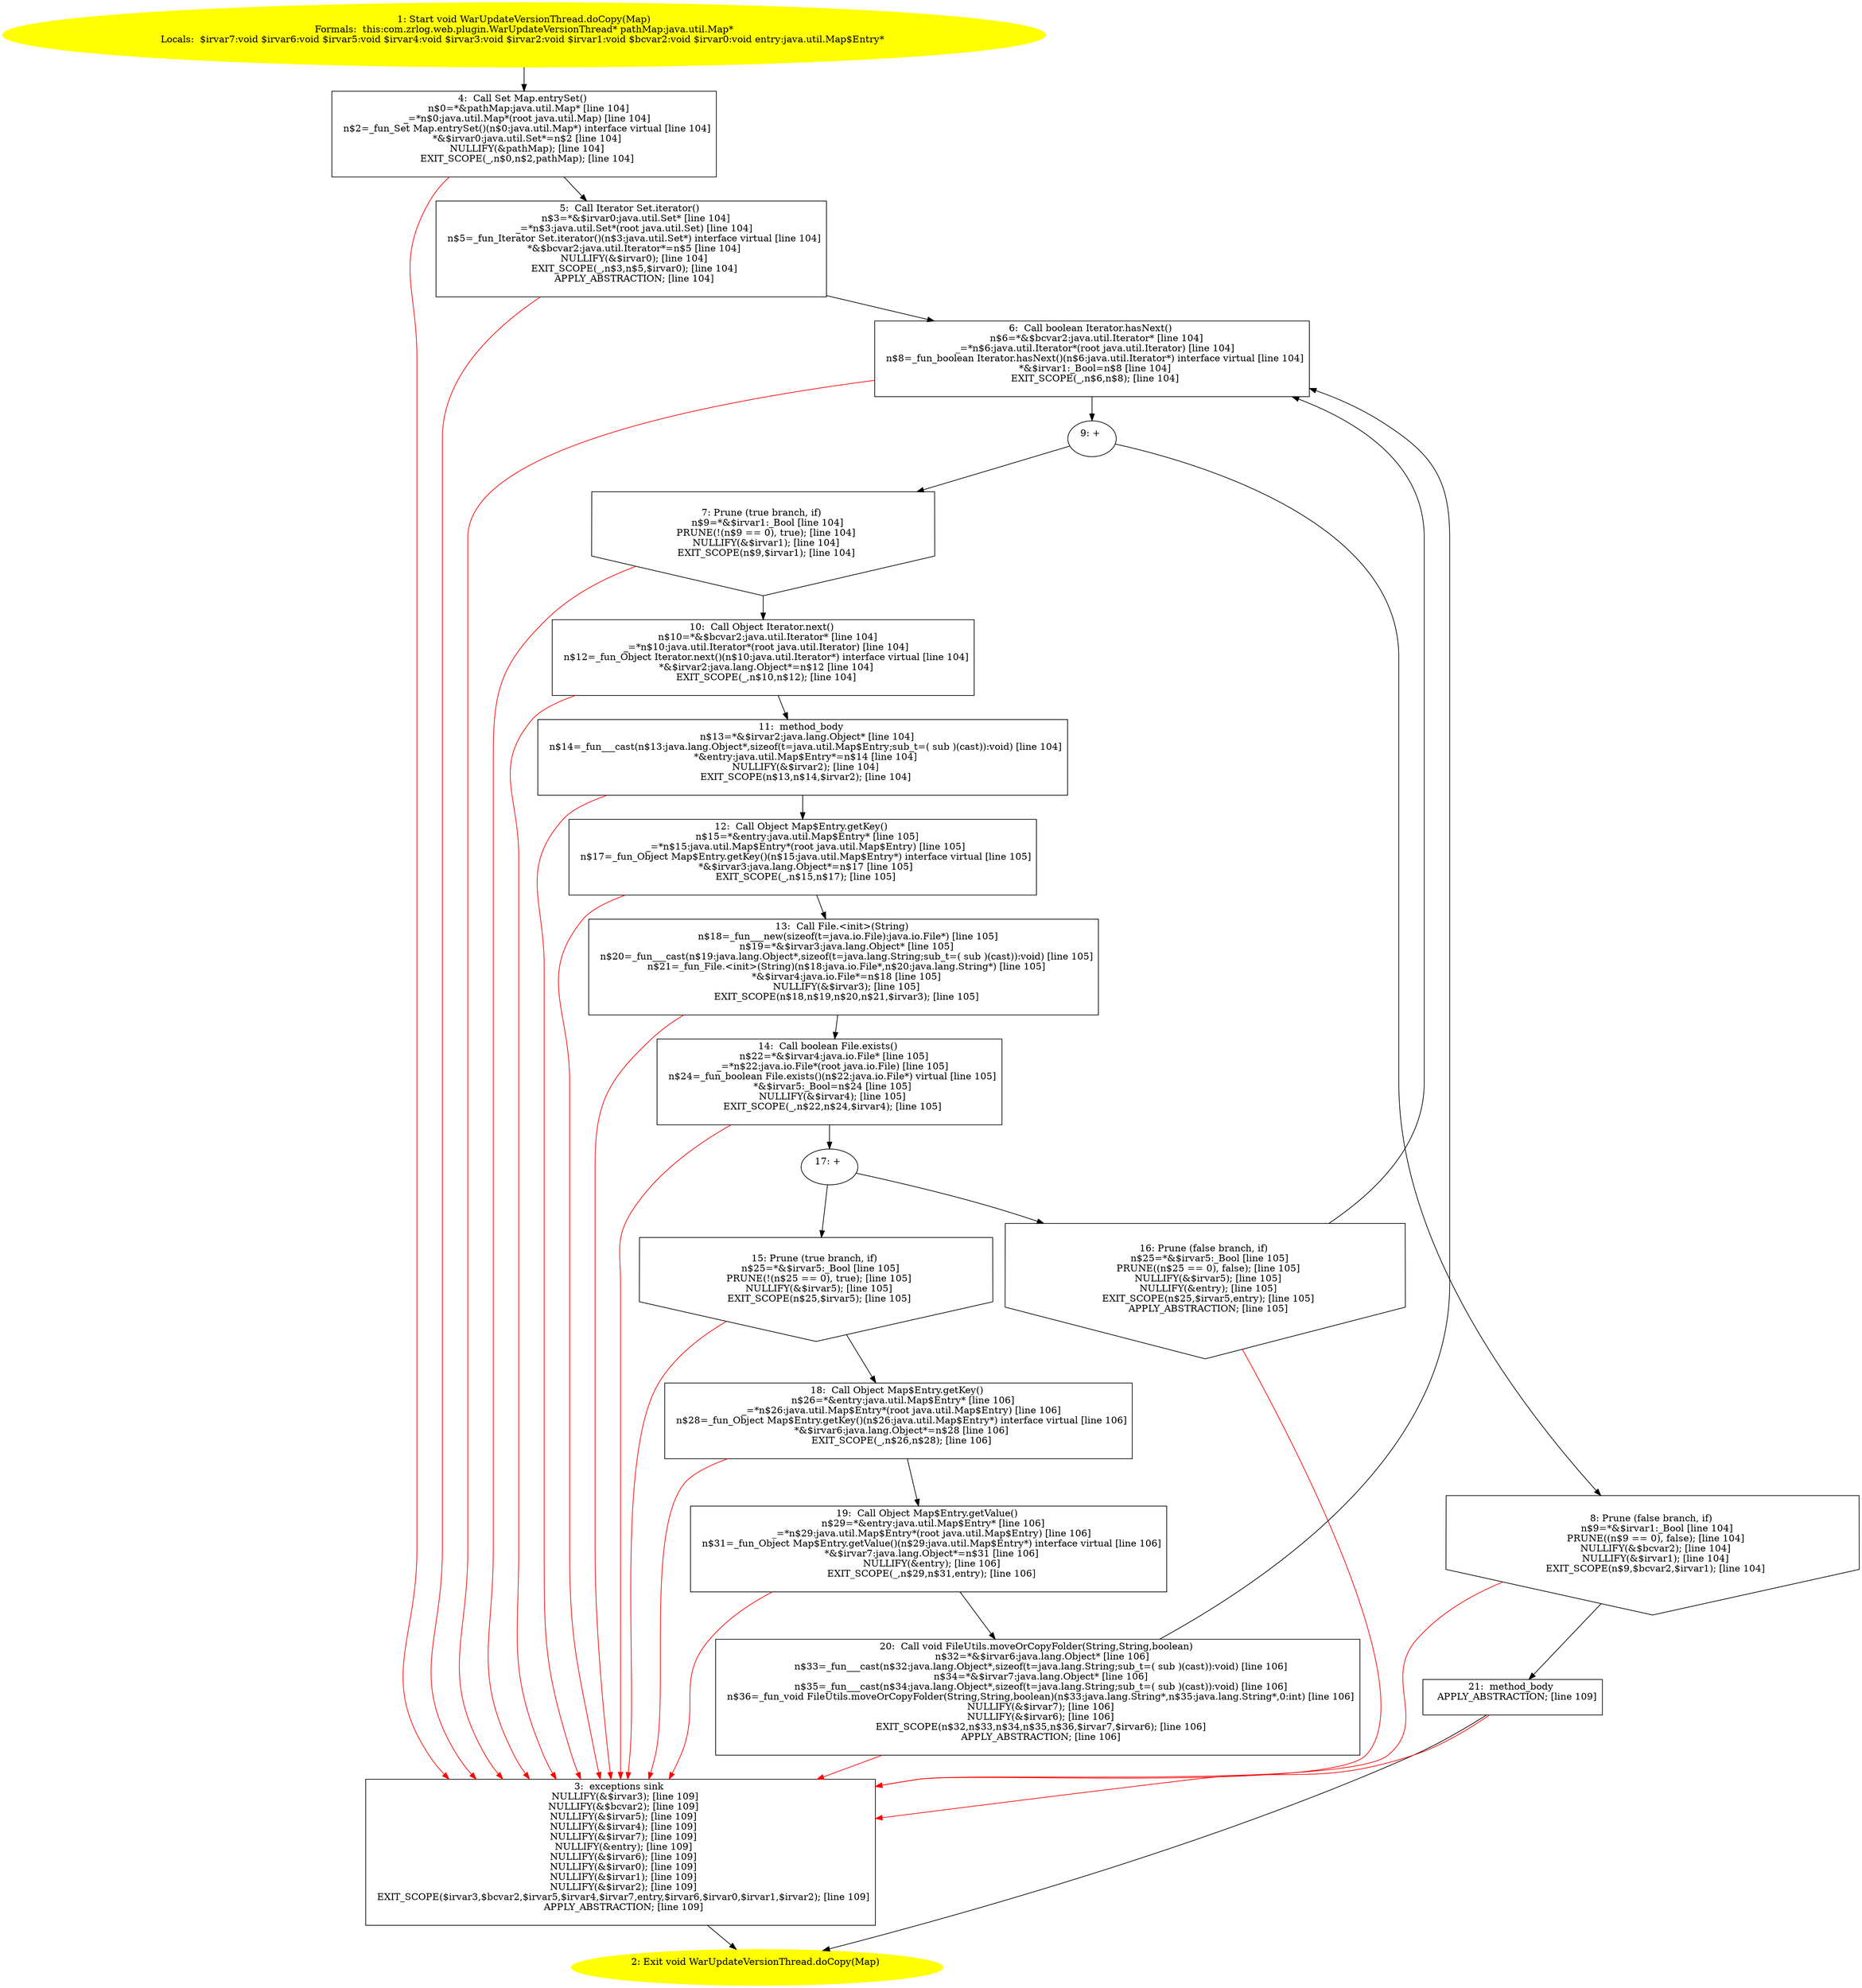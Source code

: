 /* @generated */
digraph cfg {
"com.zrlog.web.plugin.WarUpdateVersionThread.doCopy(java.util.Map):void.a552049d5549d17da8315bc0c5f8dcbd_1" [label="1: Start void WarUpdateVersionThread.doCopy(Map)\nFormals:  this:com.zrlog.web.plugin.WarUpdateVersionThread* pathMap:java.util.Map*\nLocals:  $irvar7:void $irvar6:void $irvar5:void $irvar4:void $irvar3:void $irvar2:void $irvar1:void $bcvar2:void $irvar0:void entry:java.util.Map$Entry* \n  " color=yellow style=filled]
	

	 "com.zrlog.web.plugin.WarUpdateVersionThread.doCopy(java.util.Map):void.a552049d5549d17da8315bc0c5f8dcbd_1" -> "com.zrlog.web.plugin.WarUpdateVersionThread.doCopy(java.util.Map):void.a552049d5549d17da8315bc0c5f8dcbd_4" ;
"com.zrlog.web.plugin.WarUpdateVersionThread.doCopy(java.util.Map):void.a552049d5549d17da8315bc0c5f8dcbd_2" [label="2: Exit void WarUpdateVersionThread.doCopy(Map) \n  " color=yellow style=filled]
	

"com.zrlog.web.plugin.WarUpdateVersionThread.doCopy(java.util.Map):void.a552049d5549d17da8315bc0c5f8dcbd_3" [label="3:  exceptions sink \n   NULLIFY(&$irvar3); [line 109]\n  NULLIFY(&$bcvar2); [line 109]\n  NULLIFY(&$irvar5); [line 109]\n  NULLIFY(&$irvar4); [line 109]\n  NULLIFY(&$irvar7); [line 109]\n  NULLIFY(&entry); [line 109]\n  NULLIFY(&$irvar6); [line 109]\n  NULLIFY(&$irvar0); [line 109]\n  NULLIFY(&$irvar1); [line 109]\n  NULLIFY(&$irvar2); [line 109]\n  EXIT_SCOPE($irvar3,$bcvar2,$irvar5,$irvar4,$irvar7,entry,$irvar6,$irvar0,$irvar1,$irvar2); [line 109]\n  APPLY_ABSTRACTION; [line 109]\n " shape="box"]
	

	 "com.zrlog.web.plugin.WarUpdateVersionThread.doCopy(java.util.Map):void.a552049d5549d17da8315bc0c5f8dcbd_3" -> "com.zrlog.web.plugin.WarUpdateVersionThread.doCopy(java.util.Map):void.a552049d5549d17da8315bc0c5f8dcbd_2" ;
"com.zrlog.web.plugin.WarUpdateVersionThread.doCopy(java.util.Map):void.a552049d5549d17da8315bc0c5f8dcbd_4" [label="4:  Call Set Map.entrySet() \n   n$0=*&pathMap:java.util.Map* [line 104]\n  _=*n$0:java.util.Map*(root java.util.Map) [line 104]\n  n$2=_fun_Set Map.entrySet()(n$0:java.util.Map*) interface virtual [line 104]\n  *&$irvar0:java.util.Set*=n$2 [line 104]\n  NULLIFY(&pathMap); [line 104]\n  EXIT_SCOPE(_,n$0,n$2,pathMap); [line 104]\n " shape="box"]
	

	 "com.zrlog.web.plugin.WarUpdateVersionThread.doCopy(java.util.Map):void.a552049d5549d17da8315bc0c5f8dcbd_4" -> "com.zrlog.web.plugin.WarUpdateVersionThread.doCopy(java.util.Map):void.a552049d5549d17da8315bc0c5f8dcbd_5" ;
	 "com.zrlog.web.plugin.WarUpdateVersionThread.doCopy(java.util.Map):void.a552049d5549d17da8315bc0c5f8dcbd_4" -> "com.zrlog.web.plugin.WarUpdateVersionThread.doCopy(java.util.Map):void.a552049d5549d17da8315bc0c5f8dcbd_3" [color="red" ];
"com.zrlog.web.plugin.WarUpdateVersionThread.doCopy(java.util.Map):void.a552049d5549d17da8315bc0c5f8dcbd_5" [label="5:  Call Iterator Set.iterator() \n   n$3=*&$irvar0:java.util.Set* [line 104]\n  _=*n$3:java.util.Set*(root java.util.Set) [line 104]\n  n$5=_fun_Iterator Set.iterator()(n$3:java.util.Set*) interface virtual [line 104]\n  *&$bcvar2:java.util.Iterator*=n$5 [line 104]\n  NULLIFY(&$irvar0); [line 104]\n  EXIT_SCOPE(_,n$3,n$5,$irvar0); [line 104]\n  APPLY_ABSTRACTION; [line 104]\n " shape="box"]
	

	 "com.zrlog.web.plugin.WarUpdateVersionThread.doCopy(java.util.Map):void.a552049d5549d17da8315bc0c5f8dcbd_5" -> "com.zrlog.web.plugin.WarUpdateVersionThread.doCopy(java.util.Map):void.a552049d5549d17da8315bc0c5f8dcbd_6" ;
	 "com.zrlog.web.plugin.WarUpdateVersionThread.doCopy(java.util.Map):void.a552049d5549d17da8315bc0c5f8dcbd_5" -> "com.zrlog.web.plugin.WarUpdateVersionThread.doCopy(java.util.Map):void.a552049d5549d17da8315bc0c5f8dcbd_3" [color="red" ];
"com.zrlog.web.plugin.WarUpdateVersionThread.doCopy(java.util.Map):void.a552049d5549d17da8315bc0c5f8dcbd_6" [label="6:  Call boolean Iterator.hasNext() \n   n$6=*&$bcvar2:java.util.Iterator* [line 104]\n  _=*n$6:java.util.Iterator*(root java.util.Iterator) [line 104]\n  n$8=_fun_boolean Iterator.hasNext()(n$6:java.util.Iterator*) interface virtual [line 104]\n  *&$irvar1:_Bool=n$8 [line 104]\n  EXIT_SCOPE(_,n$6,n$8); [line 104]\n " shape="box"]
	

	 "com.zrlog.web.plugin.WarUpdateVersionThread.doCopy(java.util.Map):void.a552049d5549d17da8315bc0c5f8dcbd_6" -> "com.zrlog.web.plugin.WarUpdateVersionThread.doCopy(java.util.Map):void.a552049d5549d17da8315bc0c5f8dcbd_9" ;
	 "com.zrlog.web.plugin.WarUpdateVersionThread.doCopy(java.util.Map):void.a552049d5549d17da8315bc0c5f8dcbd_6" -> "com.zrlog.web.plugin.WarUpdateVersionThread.doCopy(java.util.Map):void.a552049d5549d17da8315bc0c5f8dcbd_3" [color="red" ];
"com.zrlog.web.plugin.WarUpdateVersionThread.doCopy(java.util.Map):void.a552049d5549d17da8315bc0c5f8dcbd_7" [label="7: Prune (true branch, if) \n   n$9=*&$irvar1:_Bool [line 104]\n  PRUNE(!(n$9 == 0), true); [line 104]\n  NULLIFY(&$irvar1); [line 104]\n  EXIT_SCOPE(n$9,$irvar1); [line 104]\n " shape="invhouse"]
	

	 "com.zrlog.web.plugin.WarUpdateVersionThread.doCopy(java.util.Map):void.a552049d5549d17da8315bc0c5f8dcbd_7" -> "com.zrlog.web.plugin.WarUpdateVersionThread.doCopy(java.util.Map):void.a552049d5549d17da8315bc0c5f8dcbd_10" ;
	 "com.zrlog.web.plugin.WarUpdateVersionThread.doCopy(java.util.Map):void.a552049d5549d17da8315bc0c5f8dcbd_7" -> "com.zrlog.web.plugin.WarUpdateVersionThread.doCopy(java.util.Map):void.a552049d5549d17da8315bc0c5f8dcbd_3" [color="red" ];
"com.zrlog.web.plugin.WarUpdateVersionThread.doCopy(java.util.Map):void.a552049d5549d17da8315bc0c5f8dcbd_8" [label="8: Prune (false branch, if) \n   n$9=*&$irvar1:_Bool [line 104]\n  PRUNE((n$9 == 0), false); [line 104]\n  NULLIFY(&$bcvar2); [line 104]\n  NULLIFY(&$irvar1); [line 104]\n  EXIT_SCOPE(n$9,$bcvar2,$irvar1); [line 104]\n " shape="invhouse"]
	

	 "com.zrlog.web.plugin.WarUpdateVersionThread.doCopy(java.util.Map):void.a552049d5549d17da8315bc0c5f8dcbd_8" -> "com.zrlog.web.plugin.WarUpdateVersionThread.doCopy(java.util.Map):void.a552049d5549d17da8315bc0c5f8dcbd_21" ;
	 "com.zrlog.web.plugin.WarUpdateVersionThread.doCopy(java.util.Map):void.a552049d5549d17da8315bc0c5f8dcbd_8" -> "com.zrlog.web.plugin.WarUpdateVersionThread.doCopy(java.util.Map):void.a552049d5549d17da8315bc0c5f8dcbd_3" [color="red" ];
"com.zrlog.web.plugin.WarUpdateVersionThread.doCopy(java.util.Map):void.a552049d5549d17da8315bc0c5f8dcbd_9" [label="9: + \n  " ]
	

	 "com.zrlog.web.plugin.WarUpdateVersionThread.doCopy(java.util.Map):void.a552049d5549d17da8315bc0c5f8dcbd_9" -> "com.zrlog.web.plugin.WarUpdateVersionThread.doCopy(java.util.Map):void.a552049d5549d17da8315bc0c5f8dcbd_7" ;
	 "com.zrlog.web.plugin.WarUpdateVersionThread.doCopy(java.util.Map):void.a552049d5549d17da8315bc0c5f8dcbd_9" -> "com.zrlog.web.plugin.WarUpdateVersionThread.doCopy(java.util.Map):void.a552049d5549d17da8315bc0c5f8dcbd_8" ;
"com.zrlog.web.plugin.WarUpdateVersionThread.doCopy(java.util.Map):void.a552049d5549d17da8315bc0c5f8dcbd_10" [label="10:  Call Object Iterator.next() \n   n$10=*&$bcvar2:java.util.Iterator* [line 104]\n  _=*n$10:java.util.Iterator*(root java.util.Iterator) [line 104]\n  n$12=_fun_Object Iterator.next()(n$10:java.util.Iterator*) interface virtual [line 104]\n  *&$irvar2:java.lang.Object*=n$12 [line 104]\n  EXIT_SCOPE(_,n$10,n$12); [line 104]\n " shape="box"]
	

	 "com.zrlog.web.plugin.WarUpdateVersionThread.doCopy(java.util.Map):void.a552049d5549d17da8315bc0c5f8dcbd_10" -> "com.zrlog.web.plugin.WarUpdateVersionThread.doCopy(java.util.Map):void.a552049d5549d17da8315bc0c5f8dcbd_11" ;
	 "com.zrlog.web.plugin.WarUpdateVersionThread.doCopy(java.util.Map):void.a552049d5549d17da8315bc0c5f8dcbd_10" -> "com.zrlog.web.plugin.WarUpdateVersionThread.doCopy(java.util.Map):void.a552049d5549d17da8315bc0c5f8dcbd_3" [color="red" ];
"com.zrlog.web.plugin.WarUpdateVersionThread.doCopy(java.util.Map):void.a552049d5549d17da8315bc0c5f8dcbd_11" [label="11:  method_body \n   n$13=*&$irvar2:java.lang.Object* [line 104]\n  n$14=_fun___cast(n$13:java.lang.Object*,sizeof(t=java.util.Map$Entry;sub_t=( sub )(cast)):void) [line 104]\n  *&entry:java.util.Map$Entry*=n$14 [line 104]\n  NULLIFY(&$irvar2); [line 104]\n  EXIT_SCOPE(n$13,n$14,$irvar2); [line 104]\n " shape="box"]
	

	 "com.zrlog.web.plugin.WarUpdateVersionThread.doCopy(java.util.Map):void.a552049d5549d17da8315bc0c5f8dcbd_11" -> "com.zrlog.web.plugin.WarUpdateVersionThread.doCopy(java.util.Map):void.a552049d5549d17da8315bc0c5f8dcbd_12" ;
	 "com.zrlog.web.plugin.WarUpdateVersionThread.doCopy(java.util.Map):void.a552049d5549d17da8315bc0c5f8dcbd_11" -> "com.zrlog.web.plugin.WarUpdateVersionThread.doCopy(java.util.Map):void.a552049d5549d17da8315bc0c5f8dcbd_3" [color="red" ];
"com.zrlog.web.plugin.WarUpdateVersionThread.doCopy(java.util.Map):void.a552049d5549d17da8315bc0c5f8dcbd_12" [label="12:  Call Object Map$Entry.getKey() \n   n$15=*&entry:java.util.Map$Entry* [line 105]\n  _=*n$15:java.util.Map$Entry*(root java.util.Map$Entry) [line 105]\n  n$17=_fun_Object Map$Entry.getKey()(n$15:java.util.Map$Entry*) interface virtual [line 105]\n  *&$irvar3:java.lang.Object*=n$17 [line 105]\n  EXIT_SCOPE(_,n$15,n$17); [line 105]\n " shape="box"]
	

	 "com.zrlog.web.plugin.WarUpdateVersionThread.doCopy(java.util.Map):void.a552049d5549d17da8315bc0c5f8dcbd_12" -> "com.zrlog.web.plugin.WarUpdateVersionThread.doCopy(java.util.Map):void.a552049d5549d17da8315bc0c5f8dcbd_13" ;
	 "com.zrlog.web.plugin.WarUpdateVersionThread.doCopy(java.util.Map):void.a552049d5549d17da8315bc0c5f8dcbd_12" -> "com.zrlog.web.plugin.WarUpdateVersionThread.doCopy(java.util.Map):void.a552049d5549d17da8315bc0c5f8dcbd_3" [color="red" ];
"com.zrlog.web.plugin.WarUpdateVersionThread.doCopy(java.util.Map):void.a552049d5549d17da8315bc0c5f8dcbd_13" [label="13:  Call File.<init>(String) \n   n$18=_fun___new(sizeof(t=java.io.File):java.io.File*) [line 105]\n  n$19=*&$irvar3:java.lang.Object* [line 105]\n  n$20=_fun___cast(n$19:java.lang.Object*,sizeof(t=java.lang.String;sub_t=( sub )(cast)):void) [line 105]\n  n$21=_fun_File.<init>(String)(n$18:java.io.File*,n$20:java.lang.String*) [line 105]\n  *&$irvar4:java.io.File*=n$18 [line 105]\n  NULLIFY(&$irvar3); [line 105]\n  EXIT_SCOPE(n$18,n$19,n$20,n$21,$irvar3); [line 105]\n " shape="box"]
	

	 "com.zrlog.web.plugin.WarUpdateVersionThread.doCopy(java.util.Map):void.a552049d5549d17da8315bc0c5f8dcbd_13" -> "com.zrlog.web.plugin.WarUpdateVersionThread.doCopy(java.util.Map):void.a552049d5549d17da8315bc0c5f8dcbd_14" ;
	 "com.zrlog.web.plugin.WarUpdateVersionThread.doCopy(java.util.Map):void.a552049d5549d17da8315bc0c5f8dcbd_13" -> "com.zrlog.web.plugin.WarUpdateVersionThread.doCopy(java.util.Map):void.a552049d5549d17da8315bc0c5f8dcbd_3" [color="red" ];
"com.zrlog.web.plugin.WarUpdateVersionThread.doCopy(java.util.Map):void.a552049d5549d17da8315bc0c5f8dcbd_14" [label="14:  Call boolean File.exists() \n   n$22=*&$irvar4:java.io.File* [line 105]\n  _=*n$22:java.io.File*(root java.io.File) [line 105]\n  n$24=_fun_boolean File.exists()(n$22:java.io.File*) virtual [line 105]\n  *&$irvar5:_Bool=n$24 [line 105]\n  NULLIFY(&$irvar4); [line 105]\n  EXIT_SCOPE(_,n$22,n$24,$irvar4); [line 105]\n " shape="box"]
	

	 "com.zrlog.web.plugin.WarUpdateVersionThread.doCopy(java.util.Map):void.a552049d5549d17da8315bc0c5f8dcbd_14" -> "com.zrlog.web.plugin.WarUpdateVersionThread.doCopy(java.util.Map):void.a552049d5549d17da8315bc0c5f8dcbd_17" ;
	 "com.zrlog.web.plugin.WarUpdateVersionThread.doCopy(java.util.Map):void.a552049d5549d17da8315bc0c5f8dcbd_14" -> "com.zrlog.web.plugin.WarUpdateVersionThread.doCopy(java.util.Map):void.a552049d5549d17da8315bc0c5f8dcbd_3" [color="red" ];
"com.zrlog.web.plugin.WarUpdateVersionThread.doCopy(java.util.Map):void.a552049d5549d17da8315bc0c5f8dcbd_15" [label="15: Prune (true branch, if) \n   n$25=*&$irvar5:_Bool [line 105]\n  PRUNE(!(n$25 == 0), true); [line 105]\n  NULLIFY(&$irvar5); [line 105]\n  EXIT_SCOPE(n$25,$irvar5); [line 105]\n " shape="invhouse"]
	

	 "com.zrlog.web.plugin.WarUpdateVersionThread.doCopy(java.util.Map):void.a552049d5549d17da8315bc0c5f8dcbd_15" -> "com.zrlog.web.plugin.WarUpdateVersionThread.doCopy(java.util.Map):void.a552049d5549d17da8315bc0c5f8dcbd_18" ;
	 "com.zrlog.web.plugin.WarUpdateVersionThread.doCopy(java.util.Map):void.a552049d5549d17da8315bc0c5f8dcbd_15" -> "com.zrlog.web.plugin.WarUpdateVersionThread.doCopy(java.util.Map):void.a552049d5549d17da8315bc0c5f8dcbd_3" [color="red" ];
"com.zrlog.web.plugin.WarUpdateVersionThread.doCopy(java.util.Map):void.a552049d5549d17da8315bc0c5f8dcbd_16" [label="16: Prune (false branch, if) \n   n$25=*&$irvar5:_Bool [line 105]\n  PRUNE((n$25 == 0), false); [line 105]\n  NULLIFY(&$irvar5); [line 105]\n  NULLIFY(&entry); [line 105]\n  EXIT_SCOPE(n$25,$irvar5,entry); [line 105]\n  APPLY_ABSTRACTION; [line 105]\n " shape="invhouse"]
	

	 "com.zrlog.web.plugin.WarUpdateVersionThread.doCopy(java.util.Map):void.a552049d5549d17da8315bc0c5f8dcbd_16" -> "com.zrlog.web.plugin.WarUpdateVersionThread.doCopy(java.util.Map):void.a552049d5549d17da8315bc0c5f8dcbd_6" ;
	 "com.zrlog.web.plugin.WarUpdateVersionThread.doCopy(java.util.Map):void.a552049d5549d17da8315bc0c5f8dcbd_16" -> "com.zrlog.web.plugin.WarUpdateVersionThread.doCopy(java.util.Map):void.a552049d5549d17da8315bc0c5f8dcbd_3" [color="red" ];
"com.zrlog.web.plugin.WarUpdateVersionThread.doCopy(java.util.Map):void.a552049d5549d17da8315bc0c5f8dcbd_17" [label="17: + \n  " ]
	

	 "com.zrlog.web.plugin.WarUpdateVersionThread.doCopy(java.util.Map):void.a552049d5549d17da8315bc0c5f8dcbd_17" -> "com.zrlog.web.plugin.WarUpdateVersionThread.doCopy(java.util.Map):void.a552049d5549d17da8315bc0c5f8dcbd_15" ;
	 "com.zrlog.web.plugin.WarUpdateVersionThread.doCopy(java.util.Map):void.a552049d5549d17da8315bc0c5f8dcbd_17" -> "com.zrlog.web.plugin.WarUpdateVersionThread.doCopy(java.util.Map):void.a552049d5549d17da8315bc0c5f8dcbd_16" ;
"com.zrlog.web.plugin.WarUpdateVersionThread.doCopy(java.util.Map):void.a552049d5549d17da8315bc0c5f8dcbd_18" [label="18:  Call Object Map$Entry.getKey() \n   n$26=*&entry:java.util.Map$Entry* [line 106]\n  _=*n$26:java.util.Map$Entry*(root java.util.Map$Entry) [line 106]\n  n$28=_fun_Object Map$Entry.getKey()(n$26:java.util.Map$Entry*) interface virtual [line 106]\n  *&$irvar6:java.lang.Object*=n$28 [line 106]\n  EXIT_SCOPE(_,n$26,n$28); [line 106]\n " shape="box"]
	

	 "com.zrlog.web.plugin.WarUpdateVersionThread.doCopy(java.util.Map):void.a552049d5549d17da8315bc0c5f8dcbd_18" -> "com.zrlog.web.plugin.WarUpdateVersionThread.doCopy(java.util.Map):void.a552049d5549d17da8315bc0c5f8dcbd_19" ;
	 "com.zrlog.web.plugin.WarUpdateVersionThread.doCopy(java.util.Map):void.a552049d5549d17da8315bc0c5f8dcbd_18" -> "com.zrlog.web.plugin.WarUpdateVersionThread.doCopy(java.util.Map):void.a552049d5549d17da8315bc0c5f8dcbd_3" [color="red" ];
"com.zrlog.web.plugin.WarUpdateVersionThread.doCopy(java.util.Map):void.a552049d5549d17da8315bc0c5f8dcbd_19" [label="19:  Call Object Map$Entry.getValue() \n   n$29=*&entry:java.util.Map$Entry* [line 106]\n  _=*n$29:java.util.Map$Entry*(root java.util.Map$Entry) [line 106]\n  n$31=_fun_Object Map$Entry.getValue()(n$29:java.util.Map$Entry*) interface virtual [line 106]\n  *&$irvar7:java.lang.Object*=n$31 [line 106]\n  NULLIFY(&entry); [line 106]\n  EXIT_SCOPE(_,n$29,n$31,entry); [line 106]\n " shape="box"]
	

	 "com.zrlog.web.plugin.WarUpdateVersionThread.doCopy(java.util.Map):void.a552049d5549d17da8315bc0c5f8dcbd_19" -> "com.zrlog.web.plugin.WarUpdateVersionThread.doCopy(java.util.Map):void.a552049d5549d17da8315bc0c5f8dcbd_20" ;
	 "com.zrlog.web.plugin.WarUpdateVersionThread.doCopy(java.util.Map):void.a552049d5549d17da8315bc0c5f8dcbd_19" -> "com.zrlog.web.plugin.WarUpdateVersionThread.doCopy(java.util.Map):void.a552049d5549d17da8315bc0c5f8dcbd_3" [color="red" ];
"com.zrlog.web.plugin.WarUpdateVersionThread.doCopy(java.util.Map):void.a552049d5549d17da8315bc0c5f8dcbd_20" [label="20:  Call void FileUtils.moveOrCopyFolder(String,String,boolean) \n   n$32=*&$irvar6:java.lang.Object* [line 106]\n  n$33=_fun___cast(n$32:java.lang.Object*,sizeof(t=java.lang.String;sub_t=( sub )(cast)):void) [line 106]\n  n$34=*&$irvar7:java.lang.Object* [line 106]\n  n$35=_fun___cast(n$34:java.lang.Object*,sizeof(t=java.lang.String;sub_t=( sub )(cast)):void) [line 106]\n  n$36=_fun_void FileUtils.moveOrCopyFolder(String,String,boolean)(n$33:java.lang.String*,n$35:java.lang.String*,0:int) [line 106]\n  NULLIFY(&$irvar7); [line 106]\n  NULLIFY(&$irvar6); [line 106]\n  EXIT_SCOPE(n$32,n$33,n$34,n$35,n$36,$irvar7,$irvar6); [line 106]\n  APPLY_ABSTRACTION; [line 106]\n " shape="box"]
	

	 "com.zrlog.web.plugin.WarUpdateVersionThread.doCopy(java.util.Map):void.a552049d5549d17da8315bc0c5f8dcbd_20" -> "com.zrlog.web.plugin.WarUpdateVersionThread.doCopy(java.util.Map):void.a552049d5549d17da8315bc0c5f8dcbd_6" ;
	 "com.zrlog.web.plugin.WarUpdateVersionThread.doCopy(java.util.Map):void.a552049d5549d17da8315bc0c5f8dcbd_20" -> "com.zrlog.web.plugin.WarUpdateVersionThread.doCopy(java.util.Map):void.a552049d5549d17da8315bc0c5f8dcbd_3" [color="red" ];
"com.zrlog.web.plugin.WarUpdateVersionThread.doCopy(java.util.Map):void.a552049d5549d17da8315bc0c5f8dcbd_21" [label="21:  method_body \n   APPLY_ABSTRACTION; [line 109]\n " shape="box"]
	

	 "com.zrlog.web.plugin.WarUpdateVersionThread.doCopy(java.util.Map):void.a552049d5549d17da8315bc0c5f8dcbd_21" -> "com.zrlog.web.plugin.WarUpdateVersionThread.doCopy(java.util.Map):void.a552049d5549d17da8315bc0c5f8dcbd_2" ;
	 "com.zrlog.web.plugin.WarUpdateVersionThread.doCopy(java.util.Map):void.a552049d5549d17da8315bc0c5f8dcbd_21" -> "com.zrlog.web.plugin.WarUpdateVersionThread.doCopy(java.util.Map):void.a552049d5549d17da8315bc0c5f8dcbd_3" [color="red" ];
}
